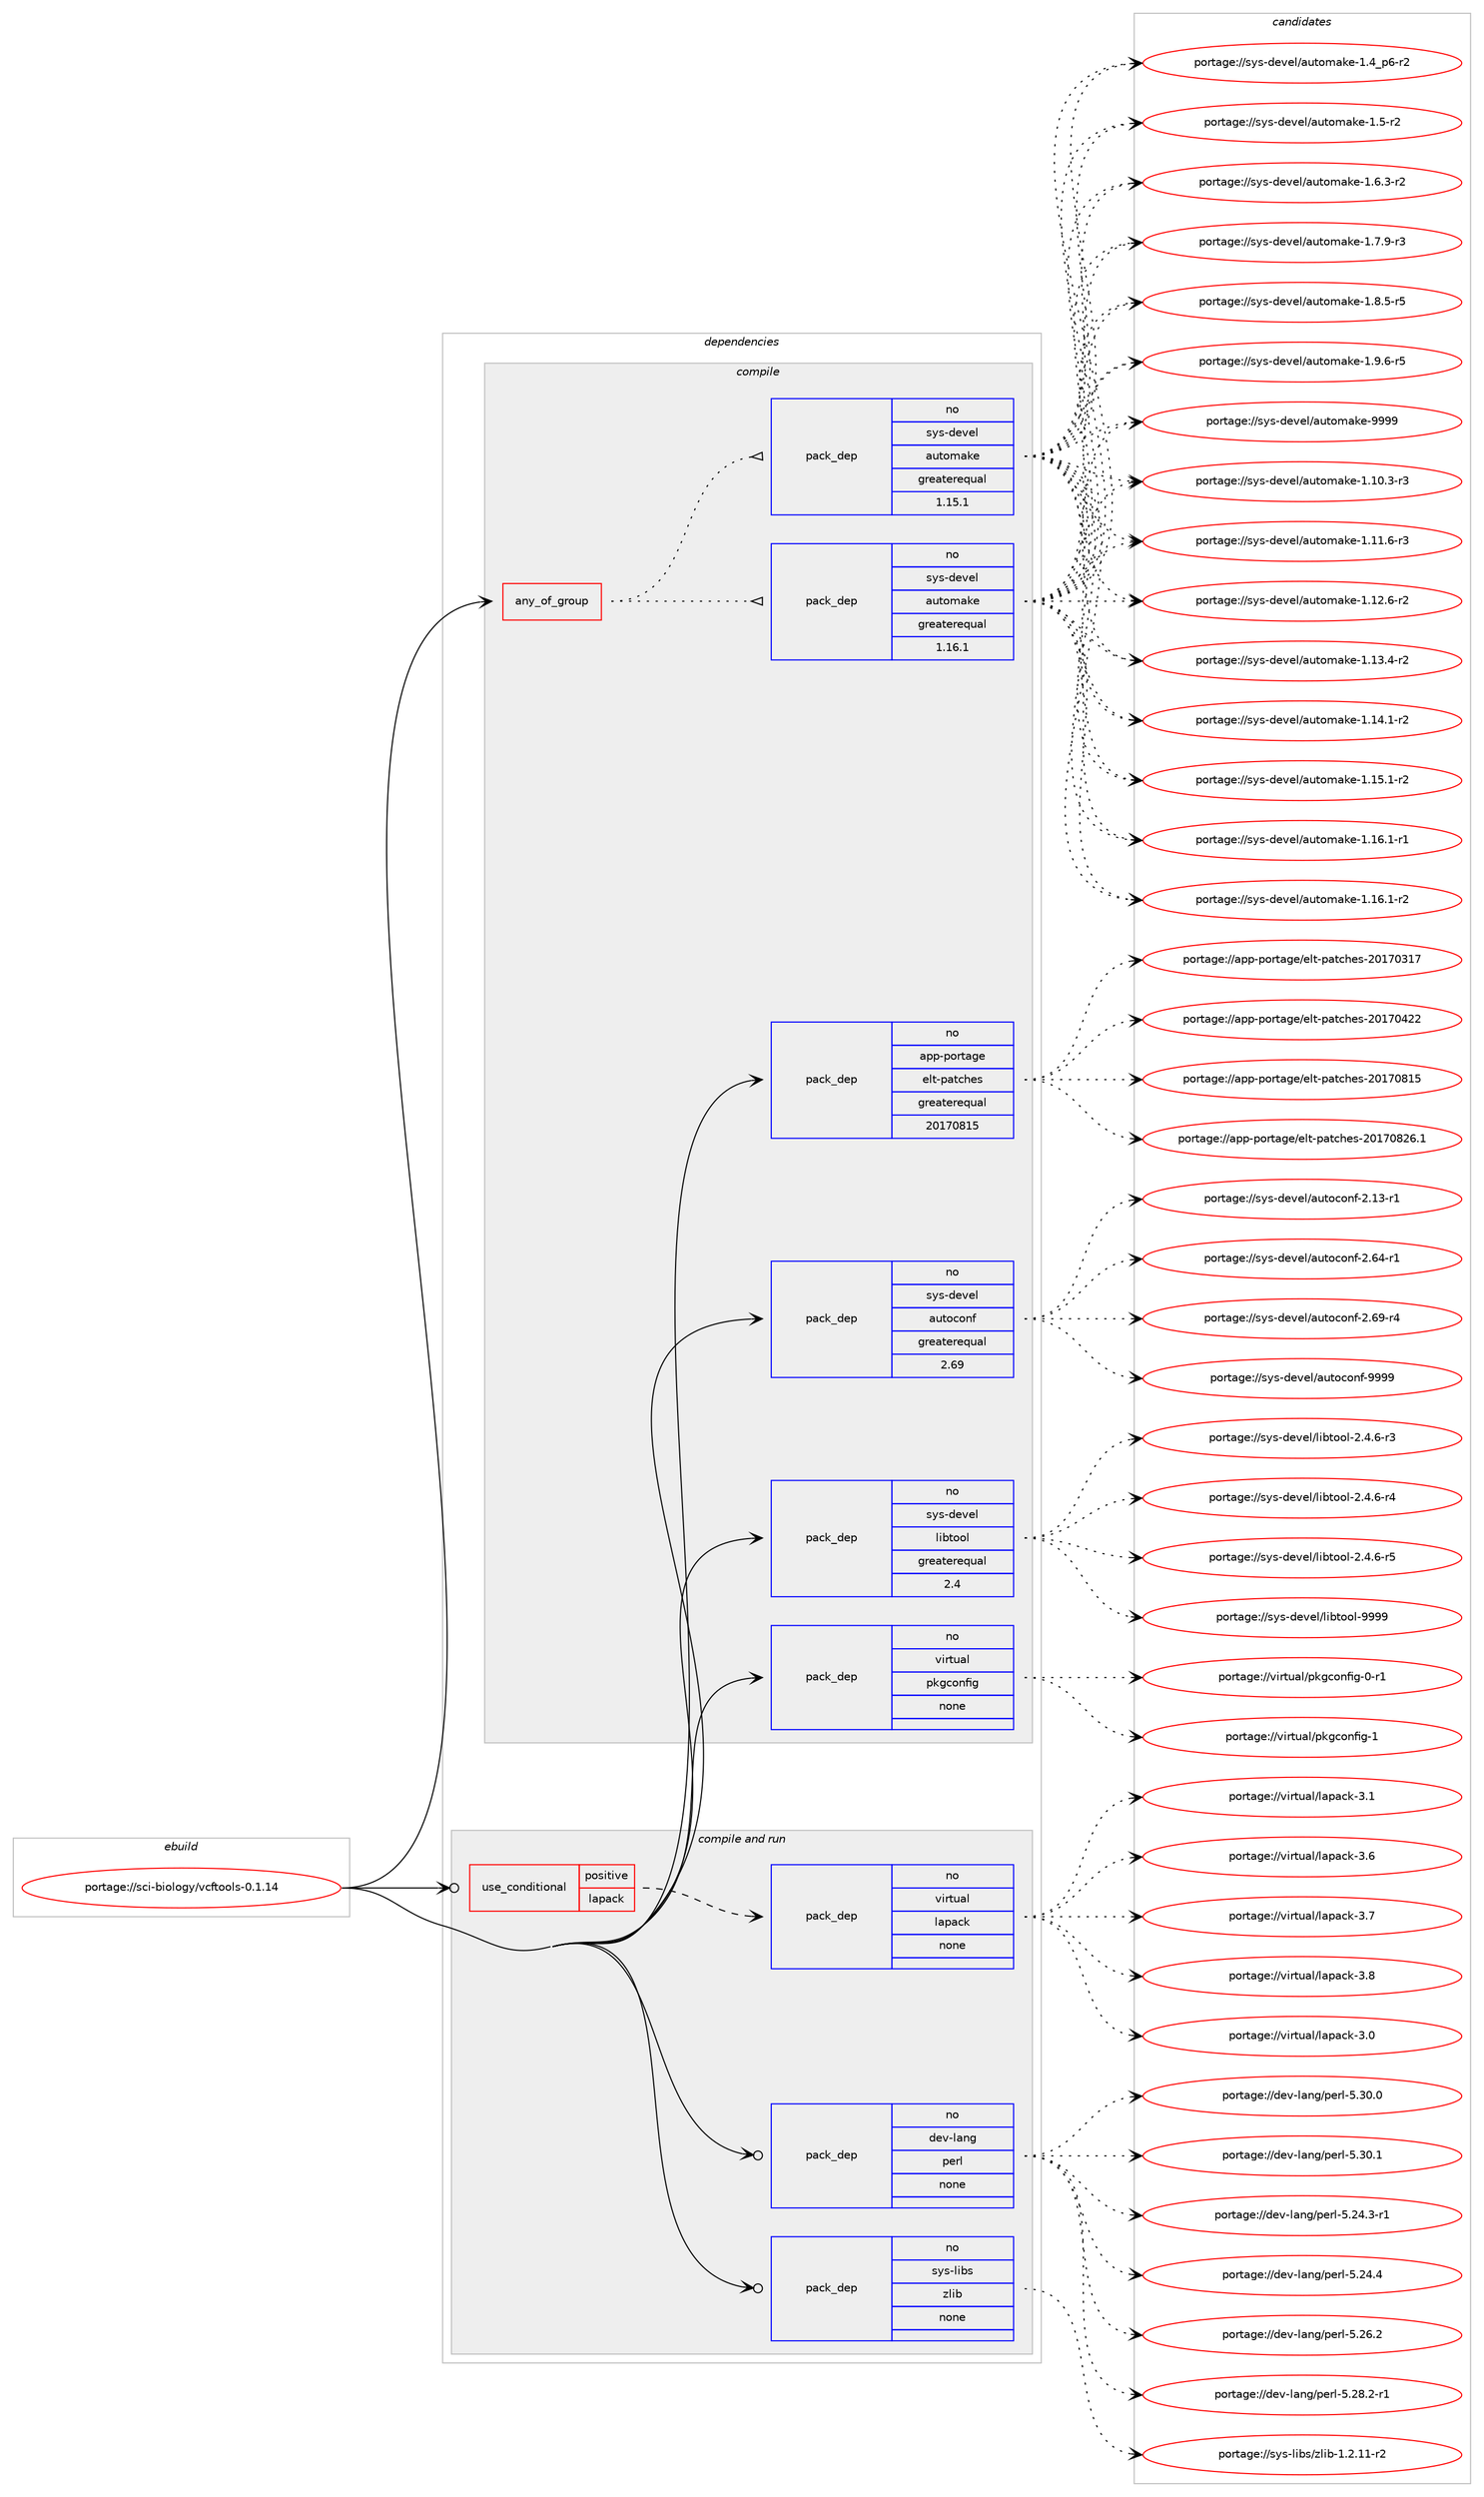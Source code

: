 digraph prolog {

# *************
# Graph options
# *************

newrank=true;
concentrate=true;
compound=true;
graph [rankdir=LR,fontname=Helvetica,fontsize=10,ranksep=1.5];#, ranksep=2.5, nodesep=0.2];
edge  [arrowhead=vee];
node  [fontname=Helvetica,fontsize=10];

# **********
# The ebuild
# **********

subgraph cluster_leftcol {
color=gray;
rank=same;
label=<<i>ebuild</i>>;
id [label="portage://sci-biology/vcftools-0.1.14", color=red, width=4, href="../sci-biology/vcftools-0.1.14.svg"];
}

# ****************
# The dependencies
# ****************

subgraph cluster_midcol {
color=gray;
label=<<i>dependencies</i>>;
subgraph cluster_compile {
fillcolor="#eeeeee";
style=filled;
label=<<i>compile</i>>;
subgraph any6298 {
dependency383834 [label=<<TABLE BORDER="0" CELLBORDER="1" CELLSPACING="0" CELLPADDING="4"><TR><TD CELLPADDING="10">any_of_group</TD></TR></TABLE>>, shape=none, color=red];subgraph pack282045 {
dependency383835 [label=<<TABLE BORDER="0" CELLBORDER="1" CELLSPACING="0" CELLPADDING="4" WIDTH="220"><TR><TD ROWSPAN="6" CELLPADDING="30">pack_dep</TD></TR><TR><TD WIDTH="110">no</TD></TR><TR><TD>sys-devel</TD></TR><TR><TD>automake</TD></TR><TR><TD>greaterequal</TD></TR><TR><TD>1.16.1</TD></TR></TABLE>>, shape=none, color=blue];
}
dependency383834:e -> dependency383835:w [weight=20,style="dotted",arrowhead="oinv"];
subgraph pack282046 {
dependency383836 [label=<<TABLE BORDER="0" CELLBORDER="1" CELLSPACING="0" CELLPADDING="4" WIDTH="220"><TR><TD ROWSPAN="6" CELLPADDING="30">pack_dep</TD></TR><TR><TD WIDTH="110">no</TD></TR><TR><TD>sys-devel</TD></TR><TR><TD>automake</TD></TR><TR><TD>greaterequal</TD></TR><TR><TD>1.15.1</TD></TR></TABLE>>, shape=none, color=blue];
}
dependency383834:e -> dependency383836:w [weight=20,style="dotted",arrowhead="oinv"];
}
id:e -> dependency383834:w [weight=20,style="solid",arrowhead="vee"];
subgraph pack282047 {
dependency383837 [label=<<TABLE BORDER="0" CELLBORDER="1" CELLSPACING="0" CELLPADDING="4" WIDTH="220"><TR><TD ROWSPAN="6" CELLPADDING="30">pack_dep</TD></TR><TR><TD WIDTH="110">no</TD></TR><TR><TD>app-portage</TD></TR><TR><TD>elt-patches</TD></TR><TR><TD>greaterequal</TD></TR><TR><TD>20170815</TD></TR></TABLE>>, shape=none, color=blue];
}
id:e -> dependency383837:w [weight=20,style="solid",arrowhead="vee"];
subgraph pack282048 {
dependency383838 [label=<<TABLE BORDER="0" CELLBORDER="1" CELLSPACING="0" CELLPADDING="4" WIDTH="220"><TR><TD ROWSPAN="6" CELLPADDING="30">pack_dep</TD></TR><TR><TD WIDTH="110">no</TD></TR><TR><TD>sys-devel</TD></TR><TR><TD>autoconf</TD></TR><TR><TD>greaterequal</TD></TR><TR><TD>2.69</TD></TR></TABLE>>, shape=none, color=blue];
}
id:e -> dependency383838:w [weight=20,style="solid",arrowhead="vee"];
subgraph pack282049 {
dependency383839 [label=<<TABLE BORDER="0" CELLBORDER="1" CELLSPACING="0" CELLPADDING="4" WIDTH="220"><TR><TD ROWSPAN="6" CELLPADDING="30">pack_dep</TD></TR><TR><TD WIDTH="110">no</TD></TR><TR><TD>sys-devel</TD></TR><TR><TD>libtool</TD></TR><TR><TD>greaterequal</TD></TR><TR><TD>2.4</TD></TR></TABLE>>, shape=none, color=blue];
}
id:e -> dependency383839:w [weight=20,style="solid",arrowhead="vee"];
subgraph pack282050 {
dependency383840 [label=<<TABLE BORDER="0" CELLBORDER="1" CELLSPACING="0" CELLPADDING="4" WIDTH="220"><TR><TD ROWSPAN="6" CELLPADDING="30">pack_dep</TD></TR><TR><TD WIDTH="110">no</TD></TR><TR><TD>virtual</TD></TR><TR><TD>pkgconfig</TD></TR><TR><TD>none</TD></TR><TR><TD></TD></TR></TABLE>>, shape=none, color=blue];
}
id:e -> dependency383840:w [weight=20,style="solid",arrowhead="vee"];
}
subgraph cluster_compileandrun {
fillcolor="#eeeeee";
style=filled;
label=<<i>compile and run</i>>;
subgraph cond95288 {
dependency383841 [label=<<TABLE BORDER="0" CELLBORDER="1" CELLSPACING="0" CELLPADDING="4"><TR><TD ROWSPAN="3" CELLPADDING="10">use_conditional</TD></TR><TR><TD>positive</TD></TR><TR><TD>lapack</TD></TR></TABLE>>, shape=none, color=red];
subgraph pack282051 {
dependency383842 [label=<<TABLE BORDER="0" CELLBORDER="1" CELLSPACING="0" CELLPADDING="4" WIDTH="220"><TR><TD ROWSPAN="6" CELLPADDING="30">pack_dep</TD></TR><TR><TD WIDTH="110">no</TD></TR><TR><TD>virtual</TD></TR><TR><TD>lapack</TD></TR><TR><TD>none</TD></TR><TR><TD></TD></TR></TABLE>>, shape=none, color=blue];
}
dependency383841:e -> dependency383842:w [weight=20,style="dashed",arrowhead="vee"];
}
id:e -> dependency383841:w [weight=20,style="solid",arrowhead="odotvee"];
subgraph pack282052 {
dependency383843 [label=<<TABLE BORDER="0" CELLBORDER="1" CELLSPACING="0" CELLPADDING="4" WIDTH="220"><TR><TD ROWSPAN="6" CELLPADDING="30">pack_dep</TD></TR><TR><TD WIDTH="110">no</TD></TR><TR><TD>dev-lang</TD></TR><TR><TD>perl</TD></TR><TR><TD>none</TD></TR><TR><TD></TD></TR></TABLE>>, shape=none, color=blue];
}
id:e -> dependency383843:w [weight=20,style="solid",arrowhead="odotvee"];
subgraph pack282053 {
dependency383844 [label=<<TABLE BORDER="0" CELLBORDER="1" CELLSPACING="0" CELLPADDING="4" WIDTH="220"><TR><TD ROWSPAN="6" CELLPADDING="30">pack_dep</TD></TR><TR><TD WIDTH="110">no</TD></TR><TR><TD>sys-libs</TD></TR><TR><TD>zlib</TD></TR><TR><TD>none</TD></TR><TR><TD></TD></TR></TABLE>>, shape=none, color=blue];
}
id:e -> dependency383844:w [weight=20,style="solid",arrowhead="odotvee"];
}
subgraph cluster_run {
fillcolor="#eeeeee";
style=filled;
label=<<i>run</i>>;
}
}

# **************
# The candidates
# **************

subgraph cluster_choices {
rank=same;
color=gray;
label=<<i>candidates</i>>;

subgraph choice282045 {
color=black;
nodesep=1;
choiceportage11512111545100101118101108479711711611110997107101454946494846514511451 [label="portage://sys-devel/automake-1.10.3-r3", color=red, width=4,href="../sys-devel/automake-1.10.3-r3.svg"];
choiceportage11512111545100101118101108479711711611110997107101454946494946544511451 [label="portage://sys-devel/automake-1.11.6-r3", color=red, width=4,href="../sys-devel/automake-1.11.6-r3.svg"];
choiceportage11512111545100101118101108479711711611110997107101454946495046544511450 [label="portage://sys-devel/automake-1.12.6-r2", color=red, width=4,href="../sys-devel/automake-1.12.6-r2.svg"];
choiceportage11512111545100101118101108479711711611110997107101454946495146524511450 [label="portage://sys-devel/automake-1.13.4-r2", color=red, width=4,href="../sys-devel/automake-1.13.4-r2.svg"];
choiceportage11512111545100101118101108479711711611110997107101454946495246494511450 [label="portage://sys-devel/automake-1.14.1-r2", color=red, width=4,href="../sys-devel/automake-1.14.1-r2.svg"];
choiceportage11512111545100101118101108479711711611110997107101454946495346494511450 [label="portage://sys-devel/automake-1.15.1-r2", color=red, width=4,href="../sys-devel/automake-1.15.1-r2.svg"];
choiceportage11512111545100101118101108479711711611110997107101454946495446494511449 [label="portage://sys-devel/automake-1.16.1-r1", color=red, width=4,href="../sys-devel/automake-1.16.1-r1.svg"];
choiceportage11512111545100101118101108479711711611110997107101454946495446494511450 [label="portage://sys-devel/automake-1.16.1-r2", color=red, width=4,href="../sys-devel/automake-1.16.1-r2.svg"];
choiceportage115121115451001011181011084797117116111109971071014549465295112544511450 [label="portage://sys-devel/automake-1.4_p6-r2", color=red, width=4,href="../sys-devel/automake-1.4_p6-r2.svg"];
choiceportage11512111545100101118101108479711711611110997107101454946534511450 [label="portage://sys-devel/automake-1.5-r2", color=red, width=4,href="../sys-devel/automake-1.5-r2.svg"];
choiceportage115121115451001011181011084797117116111109971071014549465446514511450 [label="portage://sys-devel/automake-1.6.3-r2", color=red, width=4,href="../sys-devel/automake-1.6.3-r2.svg"];
choiceportage115121115451001011181011084797117116111109971071014549465546574511451 [label="portage://sys-devel/automake-1.7.9-r3", color=red, width=4,href="../sys-devel/automake-1.7.9-r3.svg"];
choiceportage115121115451001011181011084797117116111109971071014549465646534511453 [label="portage://sys-devel/automake-1.8.5-r5", color=red, width=4,href="../sys-devel/automake-1.8.5-r5.svg"];
choiceportage115121115451001011181011084797117116111109971071014549465746544511453 [label="portage://sys-devel/automake-1.9.6-r5", color=red, width=4,href="../sys-devel/automake-1.9.6-r5.svg"];
choiceportage115121115451001011181011084797117116111109971071014557575757 [label="portage://sys-devel/automake-9999", color=red, width=4,href="../sys-devel/automake-9999.svg"];
dependency383835:e -> choiceportage11512111545100101118101108479711711611110997107101454946494846514511451:w [style=dotted,weight="100"];
dependency383835:e -> choiceportage11512111545100101118101108479711711611110997107101454946494946544511451:w [style=dotted,weight="100"];
dependency383835:e -> choiceportage11512111545100101118101108479711711611110997107101454946495046544511450:w [style=dotted,weight="100"];
dependency383835:e -> choiceportage11512111545100101118101108479711711611110997107101454946495146524511450:w [style=dotted,weight="100"];
dependency383835:e -> choiceportage11512111545100101118101108479711711611110997107101454946495246494511450:w [style=dotted,weight="100"];
dependency383835:e -> choiceportage11512111545100101118101108479711711611110997107101454946495346494511450:w [style=dotted,weight="100"];
dependency383835:e -> choiceportage11512111545100101118101108479711711611110997107101454946495446494511449:w [style=dotted,weight="100"];
dependency383835:e -> choiceportage11512111545100101118101108479711711611110997107101454946495446494511450:w [style=dotted,weight="100"];
dependency383835:e -> choiceportage115121115451001011181011084797117116111109971071014549465295112544511450:w [style=dotted,weight="100"];
dependency383835:e -> choiceportage11512111545100101118101108479711711611110997107101454946534511450:w [style=dotted,weight="100"];
dependency383835:e -> choiceportage115121115451001011181011084797117116111109971071014549465446514511450:w [style=dotted,weight="100"];
dependency383835:e -> choiceportage115121115451001011181011084797117116111109971071014549465546574511451:w [style=dotted,weight="100"];
dependency383835:e -> choiceportage115121115451001011181011084797117116111109971071014549465646534511453:w [style=dotted,weight="100"];
dependency383835:e -> choiceportage115121115451001011181011084797117116111109971071014549465746544511453:w [style=dotted,weight="100"];
dependency383835:e -> choiceportage115121115451001011181011084797117116111109971071014557575757:w [style=dotted,weight="100"];
}
subgraph choice282046 {
color=black;
nodesep=1;
choiceportage11512111545100101118101108479711711611110997107101454946494846514511451 [label="portage://sys-devel/automake-1.10.3-r3", color=red, width=4,href="../sys-devel/automake-1.10.3-r3.svg"];
choiceportage11512111545100101118101108479711711611110997107101454946494946544511451 [label="portage://sys-devel/automake-1.11.6-r3", color=red, width=4,href="../sys-devel/automake-1.11.6-r3.svg"];
choiceportage11512111545100101118101108479711711611110997107101454946495046544511450 [label="portage://sys-devel/automake-1.12.6-r2", color=red, width=4,href="../sys-devel/automake-1.12.6-r2.svg"];
choiceportage11512111545100101118101108479711711611110997107101454946495146524511450 [label="portage://sys-devel/automake-1.13.4-r2", color=red, width=4,href="../sys-devel/automake-1.13.4-r2.svg"];
choiceportage11512111545100101118101108479711711611110997107101454946495246494511450 [label="portage://sys-devel/automake-1.14.1-r2", color=red, width=4,href="../sys-devel/automake-1.14.1-r2.svg"];
choiceportage11512111545100101118101108479711711611110997107101454946495346494511450 [label="portage://sys-devel/automake-1.15.1-r2", color=red, width=4,href="../sys-devel/automake-1.15.1-r2.svg"];
choiceportage11512111545100101118101108479711711611110997107101454946495446494511449 [label="portage://sys-devel/automake-1.16.1-r1", color=red, width=4,href="../sys-devel/automake-1.16.1-r1.svg"];
choiceportage11512111545100101118101108479711711611110997107101454946495446494511450 [label="portage://sys-devel/automake-1.16.1-r2", color=red, width=4,href="../sys-devel/automake-1.16.1-r2.svg"];
choiceportage115121115451001011181011084797117116111109971071014549465295112544511450 [label="portage://sys-devel/automake-1.4_p6-r2", color=red, width=4,href="../sys-devel/automake-1.4_p6-r2.svg"];
choiceportage11512111545100101118101108479711711611110997107101454946534511450 [label="portage://sys-devel/automake-1.5-r2", color=red, width=4,href="../sys-devel/automake-1.5-r2.svg"];
choiceportage115121115451001011181011084797117116111109971071014549465446514511450 [label="portage://sys-devel/automake-1.6.3-r2", color=red, width=4,href="../sys-devel/automake-1.6.3-r2.svg"];
choiceportage115121115451001011181011084797117116111109971071014549465546574511451 [label="portage://sys-devel/automake-1.7.9-r3", color=red, width=4,href="../sys-devel/automake-1.7.9-r3.svg"];
choiceportage115121115451001011181011084797117116111109971071014549465646534511453 [label="portage://sys-devel/automake-1.8.5-r5", color=red, width=4,href="../sys-devel/automake-1.8.5-r5.svg"];
choiceportage115121115451001011181011084797117116111109971071014549465746544511453 [label="portage://sys-devel/automake-1.9.6-r5", color=red, width=4,href="../sys-devel/automake-1.9.6-r5.svg"];
choiceportage115121115451001011181011084797117116111109971071014557575757 [label="portage://sys-devel/automake-9999", color=red, width=4,href="../sys-devel/automake-9999.svg"];
dependency383836:e -> choiceportage11512111545100101118101108479711711611110997107101454946494846514511451:w [style=dotted,weight="100"];
dependency383836:e -> choiceportage11512111545100101118101108479711711611110997107101454946494946544511451:w [style=dotted,weight="100"];
dependency383836:e -> choiceportage11512111545100101118101108479711711611110997107101454946495046544511450:w [style=dotted,weight="100"];
dependency383836:e -> choiceportage11512111545100101118101108479711711611110997107101454946495146524511450:w [style=dotted,weight="100"];
dependency383836:e -> choiceportage11512111545100101118101108479711711611110997107101454946495246494511450:w [style=dotted,weight="100"];
dependency383836:e -> choiceportage11512111545100101118101108479711711611110997107101454946495346494511450:w [style=dotted,weight="100"];
dependency383836:e -> choiceportage11512111545100101118101108479711711611110997107101454946495446494511449:w [style=dotted,weight="100"];
dependency383836:e -> choiceportage11512111545100101118101108479711711611110997107101454946495446494511450:w [style=dotted,weight="100"];
dependency383836:e -> choiceportage115121115451001011181011084797117116111109971071014549465295112544511450:w [style=dotted,weight="100"];
dependency383836:e -> choiceportage11512111545100101118101108479711711611110997107101454946534511450:w [style=dotted,weight="100"];
dependency383836:e -> choiceportage115121115451001011181011084797117116111109971071014549465446514511450:w [style=dotted,weight="100"];
dependency383836:e -> choiceportage115121115451001011181011084797117116111109971071014549465546574511451:w [style=dotted,weight="100"];
dependency383836:e -> choiceportage115121115451001011181011084797117116111109971071014549465646534511453:w [style=dotted,weight="100"];
dependency383836:e -> choiceportage115121115451001011181011084797117116111109971071014549465746544511453:w [style=dotted,weight="100"];
dependency383836:e -> choiceportage115121115451001011181011084797117116111109971071014557575757:w [style=dotted,weight="100"];
}
subgraph choice282047 {
color=black;
nodesep=1;
choiceportage97112112451121111141169710310147101108116451129711699104101115455048495548514955 [label="portage://app-portage/elt-patches-20170317", color=red, width=4,href="../app-portage/elt-patches-20170317.svg"];
choiceportage97112112451121111141169710310147101108116451129711699104101115455048495548525050 [label="portage://app-portage/elt-patches-20170422", color=red, width=4,href="../app-portage/elt-patches-20170422.svg"];
choiceportage97112112451121111141169710310147101108116451129711699104101115455048495548564953 [label="portage://app-portage/elt-patches-20170815", color=red, width=4,href="../app-portage/elt-patches-20170815.svg"];
choiceportage971121124511211111411697103101471011081164511297116991041011154550484955485650544649 [label="portage://app-portage/elt-patches-20170826.1", color=red, width=4,href="../app-portage/elt-patches-20170826.1.svg"];
dependency383837:e -> choiceportage97112112451121111141169710310147101108116451129711699104101115455048495548514955:w [style=dotted,weight="100"];
dependency383837:e -> choiceportage97112112451121111141169710310147101108116451129711699104101115455048495548525050:w [style=dotted,weight="100"];
dependency383837:e -> choiceportage97112112451121111141169710310147101108116451129711699104101115455048495548564953:w [style=dotted,weight="100"];
dependency383837:e -> choiceportage971121124511211111411697103101471011081164511297116991041011154550484955485650544649:w [style=dotted,weight="100"];
}
subgraph choice282048 {
color=black;
nodesep=1;
choiceportage1151211154510010111810110847971171161119911111010245504649514511449 [label="portage://sys-devel/autoconf-2.13-r1", color=red, width=4,href="../sys-devel/autoconf-2.13-r1.svg"];
choiceportage1151211154510010111810110847971171161119911111010245504654524511449 [label="portage://sys-devel/autoconf-2.64-r1", color=red, width=4,href="../sys-devel/autoconf-2.64-r1.svg"];
choiceportage1151211154510010111810110847971171161119911111010245504654574511452 [label="portage://sys-devel/autoconf-2.69-r4", color=red, width=4,href="../sys-devel/autoconf-2.69-r4.svg"];
choiceportage115121115451001011181011084797117116111991111101024557575757 [label="portage://sys-devel/autoconf-9999", color=red, width=4,href="../sys-devel/autoconf-9999.svg"];
dependency383838:e -> choiceportage1151211154510010111810110847971171161119911111010245504649514511449:w [style=dotted,weight="100"];
dependency383838:e -> choiceportage1151211154510010111810110847971171161119911111010245504654524511449:w [style=dotted,weight="100"];
dependency383838:e -> choiceportage1151211154510010111810110847971171161119911111010245504654574511452:w [style=dotted,weight="100"];
dependency383838:e -> choiceportage115121115451001011181011084797117116111991111101024557575757:w [style=dotted,weight="100"];
}
subgraph choice282049 {
color=black;
nodesep=1;
choiceportage1151211154510010111810110847108105981161111111084550465246544511451 [label="portage://sys-devel/libtool-2.4.6-r3", color=red, width=4,href="../sys-devel/libtool-2.4.6-r3.svg"];
choiceportage1151211154510010111810110847108105981161111111084550465246544511452 [label="portage://sys-devel/libtool-2.4.6-r4", color=red, width=4,href="../sys-devel/libtool-2.4.6-r4.svg"];
choiceportage1151211154510010111810110847108105981161111111084550465246544511453 [label="portage://sys-devel/libtool-2.4.6-r5", color=red, width=4,href="../sys-devel/libtool-2.4.6-r5.svg"];
choiceportage1151211154510010111810110847108105981161111111084557575757 [label="portage://sys-devel/libtool-9999", color=red, width=4,href="../sys-devel/libtool-9999.svg"];
dependency383839:e -> choiceportage1151211154510010111810110847108105981161111111084550465246544511451:w [style=dotted,weight="100"];
dependency383839:e -> choiceportage1151211154510010111810110847108105981161111111084550465246544511452:w [style=dotted,weight="100"];
dependency383839:e -> choiceportage1151211154510010111810110847108105981161111111084550465246544511453:w [style=dotted,weight="100"];
dependency383839:e -> choiceportage1151211154510010111810110847108105981161111111084557575757:w [style=dotted,weight="100"];
}
subgraph choice282050 {
color=black;
nodesep=1;
choiceportage11810511411611797108471121071039911111010210510345484511449 [label="portage://virtual/pkgconfig-0-r1", color=red, width=4,href="../virtual/pkgconfig-0-r1.svg"];
choiceportage1181051141161179710847112107103991111101021051034549 [label="portage://virtual/pkgconfig-1", color=red, width=4,href="../virtual/pkgconfig-1.svg"];
dependency383840:e -> choiceportage11810511411611797108471121071039911111010210510345484511449:w [style=dotted,weight="100"];
dependency383840:e -> choiceportage1181051141161179710847112107103991111101021051034549:w [style=dotted,weight="100"];
}
subgraph choice282051 {
color=black;
nodesep=1;
choiceportage118105114116117971084710897112979910745514648 [label="portage://virtual/lapack-3.0", color=red, width=4,href="../virtual/lapack-3.0.svg"];
choiceportage118105114116117971084710897112979910745514649 [label="portage://virtual/lapack-3.1", color=red, width=4,href="../virtual/lapack-3.1.svg"];
choiceportage118105114116117971084710897112979910745514654 [label="portage://virtual/lapack-3.6", color=red, width=4,href="../virtual/lapack-3.6.svg"];
choiceportage118105114116117971084710897112979910745514655 [label="portage://virtual/lapack-3.7", color=red, width=4,href="../virtual/lapack-3.7.svg"];
choiceportage118105114116117971084710897112979910745514656 [label="portage://virtual/lapack-3.8", color=red, width=4,href="../virtual/lapack-3.8.svg"];
dependency383842:e -> choiceportage118105114116117971084710897112979910745514648:w [style=dotted,weight="100"];
dependency383842:e -> choiceportage118105114116117971084710897112979910745514649:w [style=dotted,weight="100"];
dependency383842:e -> choiceportage118105114116117971084710897112979910745514654:w [style=dotted,weight="100"];
dependency383842:e -> choiceportage118105114116117971084710897112979910745514655:w [style=dotted,weight="100"];
dependency383842:e -> choiceportage118105114116117971084710897112979910745514656:w [style=dotted,weight="100"];
}
subgraph choice282052 {
color=black;
nodesep=1;
choiceportage100101118451089711010347112101114108455346505246514511449 [label="portage://dev-lang/perl-5.24.3-r1", color=red, width=4,href="../dev-lang/perl-5.24.3-r1.svg"];
choiceportage10010111845108971101034711210111410845534650524652 [label="portage://dev-lang/perl-5.24.4", color=red, width=4,href="../dev-lang/perl-5.24.4.svg"];
choiceportage10010111845108971101034711210111410845534650544650 [label="portage://dev-lang/perl-5.26.2", color=red, width=4,href="../dev-lang/perl-5.26.2.svg"];
choiceportage100101118451089711010347112101114108455346505646504511449 [label="portage://dev-lang/perl-5.28.2-r1", color=red, width=4,href="../dev-lang/perl-5.28.2-r1.svg"];
choiceportage10010111845108971101034711210111410845534651484648 [label="portage://dev-lang/perl-5.30.0", color=red, width=4,href="../dev-lang/perl-5.30.0.svg"];
choiceportage10010111845108971101034711210111410845534651484649 [label="portage://dev-lang/perl-5.30.1", color=red, width=4,href="../dev-lang/perl-5.30.1.svg"];
dependency383843:e -> choiceportage100101118451089711010347112101114108455346505246514511449:w [style=dotted,weight="100"];
dependency383843:e -> choiceportage10010111845108971101034711210111410845534650524652:w [style=dotted,weight="100"];
dependency383843:e -> choiceportage10010111845108971101034711210111410845534650544650:w [style=dotted,weight="100"];
dependency383843:e -> choiceportage100101118451089711010347112101114108455346505646504511449:w [style=dotted,weight="100"];
dependency383843:e -> choiceportage10010111845108971101034711210111410845534651484648:w [style=dotted,weight="100"];
dependency383843:e -> choiceportage10010111845108971101034711210111410845534651484649:w [style=dotted,weight="100"];
}
subgraph choice282053 {
color=black;
nodesep=1;
choiceportage11512111545108105981154712210810598454946504649494511450 [label="portage://sys-libs/zlib-1.2.11-r2", color=red, width=4,href="../sys-libs/zlib-1.2.11-r2.svg"];
dependency383844:e -> choiceportage11512111545108105981154712210810598454946504649494511450:w [style=dotted,weight="100"];
}
}

}
